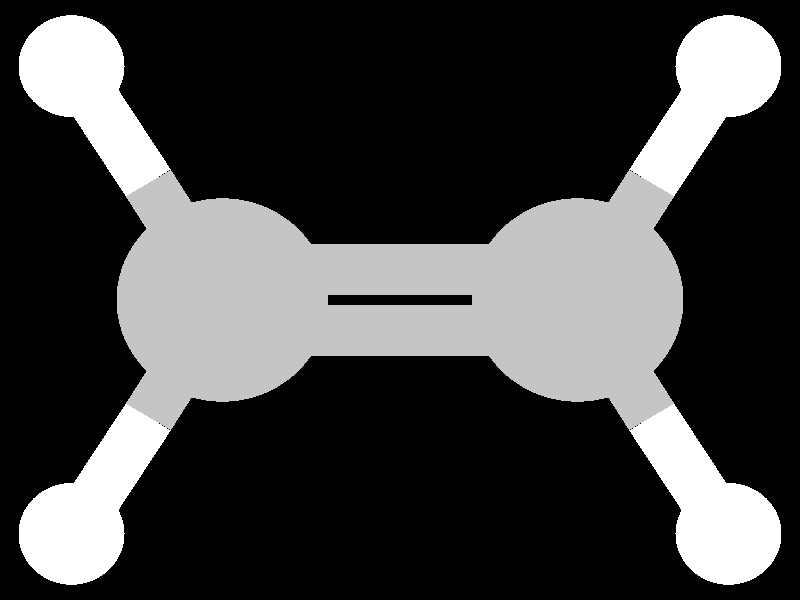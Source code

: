 #include "colors.inc"
#include "finish.inc"

global_settings {assumed_gamma 1 max_trace_level 6}
background {color White transmit 1.0}
camera {orthographic
  right -3.02*x up 2.36*y
  direction 1.00*z
  location <0,0,50.00> look_at <0,0,0>}


light_source {<  2.00,   3.00,  40.00> color White
  area_light <0.70, 0, 0>, <0, 0.70, 0>, 3, 3
  adaptive 1 jitter}
// no fog
#declare simple = finish {phong 0.7}
#declare pale = finish {ambient 0.5 diffuse 0.85 roughness 0.001 specular 0.200 }
#declare intermediate = finish {ambient 0.3 diffuse 0.6 specular 0.1 roughness 0.04}
#declare vmd = finish {ambient 0.0 diffuse 0.65 phong 0.1 phong_size 40.0 specular 0.5 }
#declare jmol = finish {ambient 0.2 diffuse 0.6 specular 1 roughness 0.001 metallic}
#declare ase2 = finish {ambient 0.05 brilliance 3 diffuse 0.6 metallic specular 0.7 roughness 0.04 reflection 0.15}
#declare ase3 = finish {ambient 0.15 brilliance 2 diffuse 0.6 metallic specular 1.0 roughness 0.001 reflection 0.0}
#declare glass = finish {ambient 0.05 diffuse 0.3 specular 1.0 roughness 0.001}
#declare glass2 = finish {ambient 0.01 diffuse 0.3 specular 1.0 reflection 0.25 roughness 0.001}
#declare Rcell = 0.050;
#declare Rbond = 0.100;

#macro atom(LOC, R, COL, TRANS, FIN)
  sphere{LOC, R texture{pigment{color COL transmit TRANS} finish{FIN}}}
#end
#macro constrain(LOC, R, COL, TRANS FIN)
union{torus{R, Rcell rotate 45*z texture{pigment{color COL transmit TRANS} finish{FIN}}}
     torus{R, Rcell rotate -45*z texture{pigment{color COL transmit TRANS} finish{FIN}}}
     translate LOC}
#end

// no cell vertices
atom(<  0.67,   0.00,  -0.00>, 0.40, rgb <0.56, 0.56, 0.56>, 0.0, ase3) // #0
atom(< -0.67,   0.00,  -0.00>, 0.40, rgb <0.56, 0.56, 0.56>, 0.0, ase3) // #1
atom(<  1.24,   0.92,   0.00>, 0.20, rgb <1.00, 1.00, 1.00>, 0.0, ase3) // #2
atom(<  1.24,  -0.92,   0.00>, 0.20, rgb <1.00, 1.00, 1.00>, 0.0, ase3) // #3
atom(< -1.24,   0.92,  -0.00>, 0.20, rgb <1.00, 1.00, 1.00>, 0.0, ase3) // #4
atom(< -1.24,  -0.92,  -0.00>, 0.20, rgb <1.00, 1.00, 1.00>, 0.0, ase3) // #5
cylinder {<  0.67,  -0.12,  -0.00>, <  0.00,  -0.12,  -0.00>, Rbond texture{pigment {color rgb <0.56, 0.56, 0.56> transmit 0.0} finish{ase3}}}
cylinder {< -0.67,  -0.12,  -0.00>, <  0.00,  -0.12,  -0.00>, Rbond texture{pigment {color rgb <0.56, 0.56, 0.56> transmit 0.0} finish{ase3}}}
cylinder {<  0.67,   0.12,  -0.00>, <  0.00,   0.12,  -0.00>, Rbond texture{pigment {color rgb <0.56, 0.56, 0.56> transmit 0.0} finish{ase3}}}
cylinder {< -0.67,   0.12,  -0.00>, <  0.00,   0.12,  -0.00>, Rbond texture{pigment {color rgb <0.56, 0.56, 0.56> transmit 0.0} finish{ase3}}}
cylinder {<  0.67,   0.00,  -0.00>, <  0.95,   0.46,  -0.00>, Rbond texture{pigment {color rgb <0.56, 0.56, 0.56> transmit 0.0} finish{ase3}}}
cylinder {<  1.24,   0.92,   0.00>, <  0.95,   0.46,  -0.00>, Rbond texture{pigment {color rgb <1.00, 1.00, 1.00> transmit 0.0} finish{ase3}}}
cylinder {<  0.67,   0.00,  -0.00>, <  0.95,  -0.46,  -0.00>, Rbond texture{pigment {color rgb <0.56, 0.56, 0.56> transmit 0.0} finish{ase3}}}
cylinder {<  1.24,  -0.92,   0.00>, <  0.95,  -0.46,  -0.00>, Rbond texture{pigment {color rgb <1.00, 1.00, 1.00> transmit 0.0} finish{ase3}}}
cylinder {< -0.67,   0.00,  -0.00>, < -0.95,   0.46,  -0.00>, Rbond texture{pigment {color rgb <0.56, 0.56, 0.56> transmit 0.0} finish{ase3}}}
cylinder {< -1.24,   0.92,  -0.00>, < -0.95,   0.46,  -0.00>, Rbond texture{pigment {color rgb <1.00, 1.00, 1.00> transmit 0.0} finish{ase3}}}
cylinder {< -0.67,   0.00,  -0.00>, < -0.95,  -0.46,  -0.00>, Rbond texture{pigment {color rgb <0.56, 0.56, 0.56> transmit 0.0} finish{ase3}}}
cylinder {< -1.24,  -0.92,  -0.00>, < -0.95,  -0.46,  -0.00>, Rbond texture{pigment {color rgb <1.00, 1.00, 1.00> transmit 0.0} finish{ase3}}}
// no constraints
